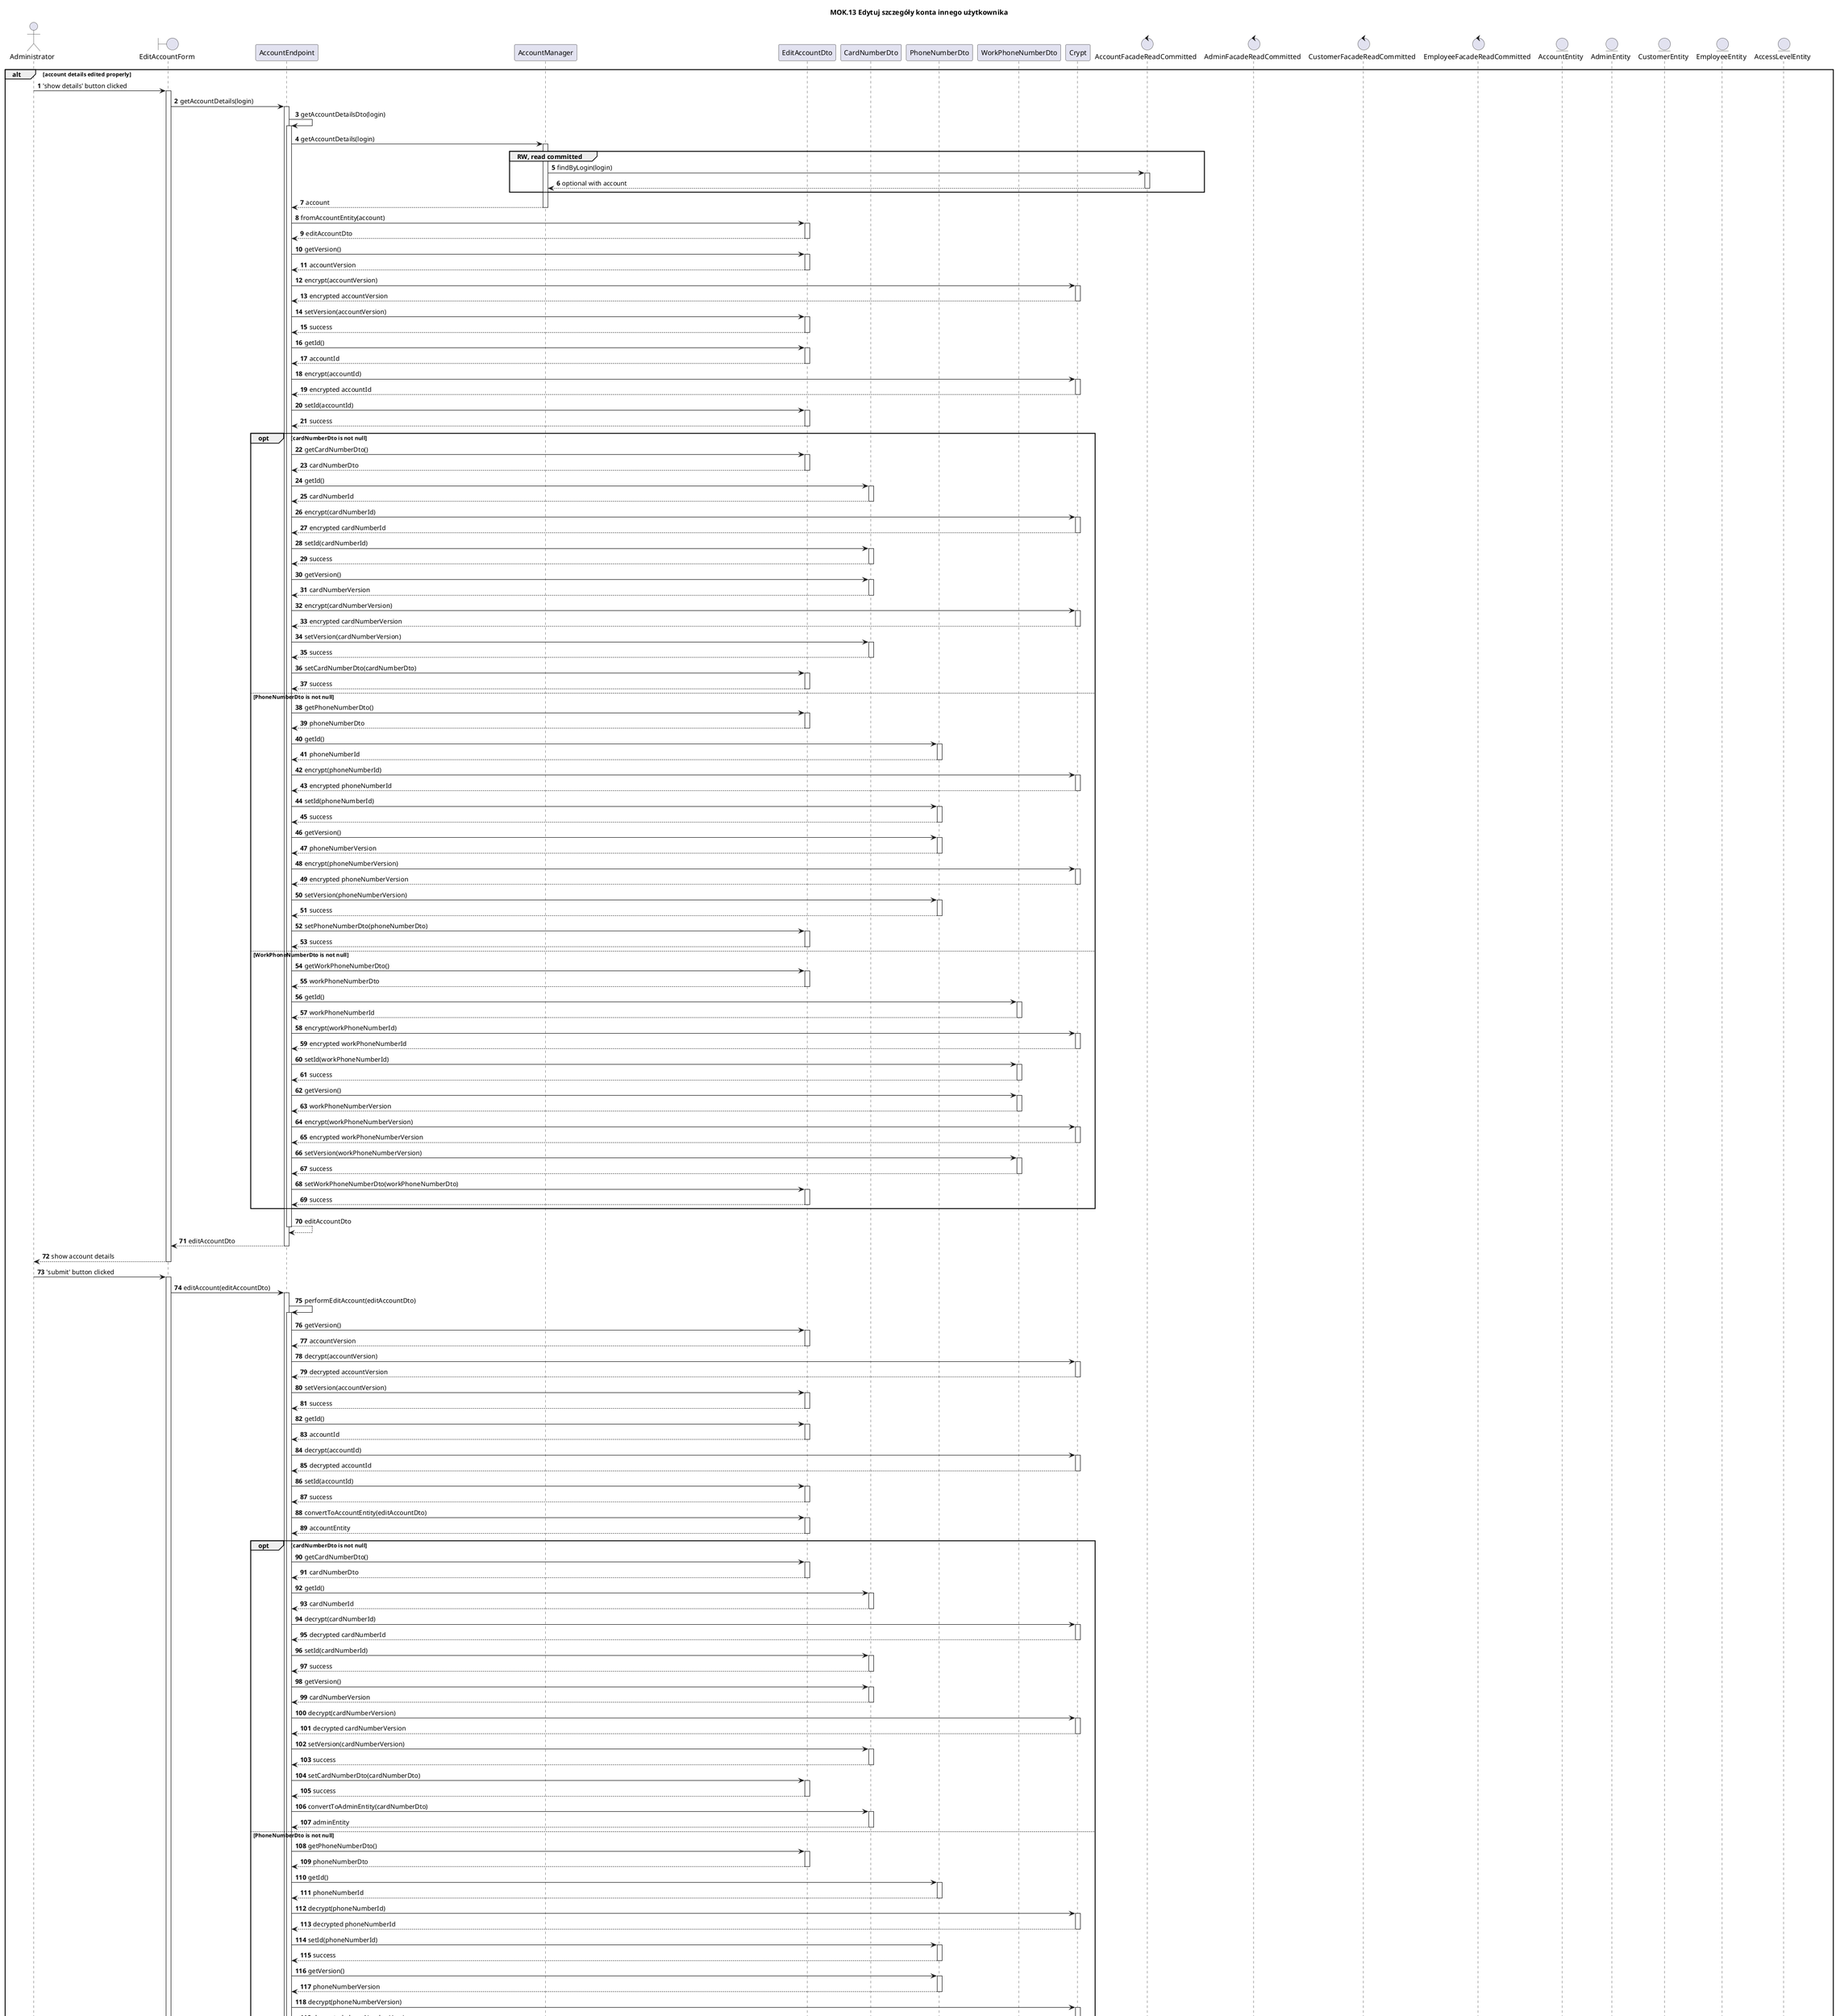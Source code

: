 @startuml

title MOK.13 Edytuj szczegóły konta innego użytkownika

autoactivate on
actor Administrator
boundary EditAccountForm
participant AccountEndpoint
participant AccountManager
participant EditAccountDto
participant CardNumberDto
participant PhoneNumberDto
participant WorkPhoneNumberDto
participant Crypt
control AccountFacadeReadCommitted as AccountFacade
control AdminFacadeReadCommitted as AdminFacade
control CustomerFacadeReadCommitted as CustomerFacade
control EmployeeFacadeReadCommitted as EmployeeFacade
entity AccountEntity
entity AdminEntity
entity CustomerEntity
entity EmployeeEntity
entity AccessLevelEntity

alt account details edited properly
autonumber
         Administrator -> EditAccountForm: 'show details' button clicked
             EditAccountForm -> AccountEndpoint: getAccountDetails(login)
                 AccountEndpoint -> AccountEndpoint: getAccountDetailsDto(login)
                     AccountEndpoint -> AccountManager: getAccountDetails(login)
                         group RW, read committed
                                 AccountManager -> AccountFacade: findByLogin(login)
                                 return optional with account
                         end
                     return account
                     AccountEndpoint -> EditAccountDto: fromAccountEntity(account)
                     return editAccountDto
                     AccountEndpoint -> EditAccountDto: getVersion()
                     return accountVersion
                     AccountEndpoint -> Crypt: encrypt(accountVersion)
                     return encrypted accountVersion
                     AccountEndpoint -> EditAccountDto: setVersion(accountVersion)
                     return success
                     AccountEndpoint -> EditAccountDto: getId()
                     return accountId
                     AccountEndpoint -> Crypt: encrypt(accountId)
                     return encrypted accountId
                     AccountEndpoint -> EditAccountDto: setId(accountId)
                     return success
                     opt cardNumberDto is not null
                         AccountEndpoint -> EditAccountDto: getCardNumberDto()
                         return cardNumberDto
                         AccountEndpoint -> CardNumberDto: getId()
                         return cardNumberId
                         AccountEndpoint -> Crypt: encrypt(cardNumberId)
                         return encrypted cardNumberId
                         AccountEndpoint -> CardNumberDto: setId(cardNumberId)
                         return success
                         AccountEndpoint -> CardNumberDto: getVersion()
                         return cardNumberVersion
                         AccountEndpoint -> Crypt: encrypt(cardNumberVersion)
                         return encrypted cardNumberVersion
                         AccountEndpoint -> CardNumberDto: setVersion(cardNumberVersion)
                         return success
                         AccountEndpoint -> EditAccountDto: setCardNumberDto(cardNumberDto)
                         return success
                     else PhoneNumberDto is not null
                         AccountEndpoint -> EditAccountDto: getPhoneNumberDto()
                         return phoneNumberDto
                         AccountEndpoint -> PhoneNumberDto: getId()
                         return phoneNumberId
                         AccountEndpoint -> Crypt: encrypt(phoneNumberId)
                         return encrypted phoneNumberId
                         AccountEndpoint -> PhoneNumberDto: setId(phoneNumberId)
                         return success
                         AccountEndpoint -> PhoneNumberDto: getVersion()
                         return phoneNumberVersion
                         AccountEndpoint -> Crypt: encrypt(phoneNumberVersion)
                         return encrypted phoneNumberVersion
                         AccountEndpoint -> PhoneNumberDto: setVersion(phoneNumberVersion)
                         return success
                         AccountEndpoint -> EditAccountDto: setPhoneNumberDto(phoneNumberDto)
                         return success
                     else WorkPhoneNumberDto is not null
                         AccountEndpoint -> EditAccountDto: getWorkPhoneNumberDto()
                         return workPhoneNumberDto
                         AccountEndpoint -> WorkPhoneNumberDto: getId()
                         return workPhoneNumberId
                         AccountEndpoint -> Crypt: encrypt(workPhoneNumberId)
                         return encrypted workPhoneNumberId
                         AccountEndpoint -> WorkPhoneNumberDto: setId(workPhoneNumberId)
                         return success
                         AccountEndpoint -> WorkPhoneNumberDto: getVersion()
                         return workPhoneNumberVersion
                         AccountEndpoint -> Crypt: encrypt(workPhoneNumberVersion)
                         return encrypted workPhoneNumberVersion
                         AccountEndpoint -> WorkPhoneNumberDto: setVersion(workPhoneNumberVersion)
                         return success
                         AccountEndpoint -> EditAccountDto: setWorkPhoneNumberDto(workPhoneNumberDto)
                         return success
                     end
                 return editAccountDto
             return editAccountDto
        return show account details
    Administrator -> EditAccountForm: 'submit' button clicked
        EditAccountForm -> AccountEndpoint: editAccount(editAccountDto)
            AccountEndpoint -> AccountEndpoint: performEditAccount(editAccountDto)
            AccountEndpoint -> EditAccountDto: getVersion()
            return accountVersion
            AccountEndpoint -> Crypt: decrypt(accountVersion)
            return decrypted accountVersion
            AccountEndpoint -> EditAccountDto: setVersion(accountVersion)
            return success
            AccountEndpoint -> EditAccountDto: getId()
            return accountId
            AccountEndpoint -> Crypt: decrypt(accountId)
            return decrypted accountId
            AccountEndpoint -> EditAccountDto: setId(accountId)
            return success
            AccountEndpoint -> EditAccountDto: convertToAccountEntity(editAccountDto)
            return accountEntity
            opt cardNumberDto is not null
                AccountEndpoint -> EditAccountDto: getCardNumberDto()
                return cardNumberDto
                AccountEndpoint -> CardNumberDto: getId()
                return cardNumberId
                AccountEndpoint -> Crypt: decrypt(cardNumberId)
                return decrypted cardNumberId
                AccountEndpoint -> CardNumberDto: setId(cardNumberId)
                return success
                AccountEndpoint -> CardNumberDto: getVersion()
                return cardNumberVersion
                AccountEndpoint -> Crypt: decrypt(cardNumberVersion)
                return decrypted cardNumberVersion
                AccountEndpoint -> CardNumberDto: setVersion(cardNumberVersion)
                return success
                AccountEndpoint -> EditAccountDto: setCardNumberDto(cardNumberDto)
                return success
                AccountEndpoint -> CardNumberDto: convertToAdminEntity(cardNumberDto)
                return adminEntity
            else PhoneNumberDto is not null
                AccountEndpoint -> EditAccountDto: getPhoneNumberDto()
                return phoneNumberDto
                AccountEndpoint -> PhoneNumberDto: getId()
                return phoneNumberId
                AccountEndpoint -> Crypt: decrypt(phoneNumberId)
                return decrypted phoneNumberId
                AccountEndpoint -> PhoneNumberDto: setId(phoneNumberId)
                return success
                AccountEndpoint -> PhoneNumberDto: getVersion()
                return phoneNumberVersion
                AccountEndpoint -> Crypt: decrypt(phoneNumberVersion)
                return decrypted phoneNumberVersion
                AccountEndpoint -> PhoneNumberDto: setVersion(phoneNumberVersion)
                return success
                AccountEndpoint -> EditAccountDto: setPhoneNumberDto(phoneNumberDto)
                return success
                AccountEndpoint -> PhoneNumberDto: convertToEmployeeEntity(phoneNumberDto)
                return employeeEntity
            else WorkPhoneNumberDto is not null
                AccountEndpoint -> EditAccountDto: getWorkPhoneNumberDto()
                return workPhoneNumberDto
                AccountEndpoint -> WorkPhoneNumberDto: getId()
                return workPhoneNumberId
                AccountEndpoint -> Crypt: decrypt(workPhoneNumberId)
                return decrypted workPhoneNumberId
                AccountEndpoint -> WorkPhoneNumberDto: setId(workPhoneNumberId)
                return success
                AccountEndpoint -> WorkPhoneNumberDto: getVersion()
                return workPhoneNumberVersion
                AccountEndpoint -> Crypt: decrypt(workPhoneNumberVersion)
                return decrypted workPhoneNumberVersion
                AccountEndpoint -> WorkPhoneNumberDto: setVersion(workPhoneNumberVersion)
                return success
                AccountEndpoint -> EditAccountDto: setWorkPhoneNumberDto(workPhoneNumberDto)
                return success
                AccountEndpoint -> WorkPhoneNumberDto: convertToCustomerEntity(workPhoneNumberDto)
                return customerEntity
            end
            AccountEndpoint -> AccountManager: editUserDetails(accountEntity, adminEntity, employeeEntity, customerEntity)
               group RW, read committed
                    AccountManager -> AccountEntity: getId()
                    return accountId
                    AccountManager -> AccountFacade: find(accountId)
                    return optional with account
                    AccountManager -> AccountEntity: copyNotChangedDataAccount(account, accountEntity)
                    return success
                    AccountManager -> AdminEntity: getCardNumber()
                    return cardNumber
                    AccountManager -> AdminFacade: findByCardNumber(cardNumber)
                    return optional with ownerAdminEntity
                    AccountManager -> AccountEntity: getLogin()
                    return editedAccountLogin
                    AccountManager -> AccountManager: checkUniqueCardNumber(ownerAdminEntity, editedAccountLogin)
                    return true

                    AccountManager -> CustomerEntity: getPhoneNumber()
                    return phoneNumber
                    AccountManager -> CustomerFacade: findByPhoneNumber(phoneNumber)
                    return optional with ownerCustomerEntity
                    AccountManager -> CustomerEntity: getLogin()
                    return editedAccountLogin
                    AccountManager -> AccountManager: checkUniquePhoneNumber(ownerCustomerEntity, editedAccountLogin)
                    return true

                    AccountManager -> EmployeeEntity: getCardNumber()
                    return workPhoneNumber
                    AccountManager -> EmployeeFacade: findByWorkPhoneNumber(workPhoneNumber)
                    return optional with ownerEmployeeEntity
                    AccountManager -> EmployeeEntity: getLogin()
                    return editedAccountLogin
                    AccountManager -> AccountManager: checkUniqueWorkPhoneNumber(ownerEmployeeEntity, editedAccountLogin)
                    return true

                    AccountManager -> AccountFacade: edit(accountEntity)
                    return success
                    AccountManager -> AccountEntity: getAccessLevels()
                    return accountAccessLevels
                    loop ent in accountAccessLevels
                        opt
                            AccountManager -> AccessLevelEntity: copyNotChangedDataAccessLevel(ent, adminEntity)
                            return success
                            AccountManager -> AdminFacade: edit(adminEntity)
                            return success
                        else
                            AccountManager -> AccessLevelEntity: copyNotChangedDataAccessLevel(ent, employeeEntity)
                            return success
                            AccountManager -> CustomerFacade: edit(employeeEntity)
                            return success
                        else
                            AccountManager -> AccessLevelEntity: copyNotChangedDataAccessLevel(ent, customerEntity)
                            return success
                            AccountManager -> EmployeeFacade: edit(customerEntity)
                            return success
                        end
                    end
                end
            return success
        return success
    return response code 200
 return success message
else invalid form input
autonumber
         Administrator -> EditAccountForm: 'show details' button clicked
             EditAccountForm -> AccountEndpoint: getAccountDetails(login)
                 AccountEndpoint -> AccountEndpoint: getAccountDetailsDto(login)
                     AccountEndpoint -> AccountManager: getAccountDetails(login)
                         group RW, read committed
                                 AccountManager -> AccountFacade: findByLogin(login)
                                 return optional with account
                         end
                     return account
                     AccountEndpoint -> EditAccountDto: fromAccountEntity(account)
                     return editAccountDto
                     AccountEndpoint -> EditAccountDto: getVersion()
                     return accountVersion
                     AccountEndpoint -> Crypt: encrypt(accountVersion)
                     return encrypted accountVersion
                     AccountEndpoint -> EditAccountDto: setVersion(accountVersion)
                     return success
                     AccountEndpoint -> EditAccountDto: getId()
                     return accountId
                     AccountEndpoint -> Crypt: encrypt(accountId)
                     return encrypted accountId
                     AccountEndpoint -> EditAccountDto: setId(accountId)
                     return success
                     opt cardNumberDto is not null
                         AccountEndpoint -> EditAccountDto: getCardNumberDto()
                         return cardNumberDto
                         AccountEndpoint -> CardNumberDto: getId()
                         return cardNumberId
                         AccountEndpoint -> Crypt: encrypt(cardNumberId)
                         return encrypted cardNumberId
                         AccountEndpoint -> CardNumberDto: setId(cardNumberId)
                         return success
                         AccountEndpoint -> CardNumberDto: getVersion()
                         return cardNumberVersion
                         AccountEndpoint -> Crypt: encrypt(cardNumberVersion)
                         return encrypted cardNumberVersion
                         AccountEndpoint -> CardNumberDto: setVersion(cardNumberVersion)
                         return success
                         AccountEndpoint -> EditAccountDto: setCardNumberDto(cardNumberDto)
                         return success
                     else PhoneNumberDto is not null
                         AccountEndpoint -> EditAccountDto: getPhoneNumberDto()
                         return phoneNumberDto
                         AccountEndpoint -> PhoneNumberDto: getId()
                         return phoneNumberId
                         AccountEndpoint -> Crypt: encrypt(phoneNumberId)
                         return encrypted phoneNumberId
                         AccountEndpoint -> PhoneNumberDto: setId(phoneNumberId)
                         return success
                         AccountEndpoint -> PhoneNumberDto: getVersion()
                         return phoneNumberVersion
                         AccountEndpoint -> Crypt: encrypt(phoneNumberVersion)
                         return encrypted phoneNumberVersion
                         AccountEndpoint -> PhoneNumberDto: setVersion(phoneNumberVersion)
                         return success
                         AccountEndpoint -> EditAccountDto: setPhoneNumberDto(phoneNumberDto)
                         return success
                     else WorkPhoneNumberDto is not null
                         AccountEndpoint -> EditAccountDto: getWorkPhoneNumberDto()
                         return workPhoneNumberDto
                         AccountEndpoint -> WorkPhoneNumberDto: getId()
                         return workPhoneNumberId
                         AccountEndpoint -> Crypt: encrypt(workPhoneNumberId)
                         return encrypted workPhoneNumberId
                         AccountEndpoint -> WorkPhoneNumberDto: setId(workPhoneNumberId)
                         return success
                         AccountEndpoint -> WorkPhoneNumberDto: getVersion()
                         return workPhoneNumberVersion
                         AccountEndpoint -> Crypt: encrypt(workPhoneNumberVersion)
                         return encrypted workPhoneNumberVersion
                         AccountEndpoint -> WorkPhoneNumberDto: setVersion(workPhoneNumberVersion)
                         return success
                         AccountEndpoint -> EditAccountDto: setWorkPhoneNumberDto(workPhoneNumberDto)
                         return success
                     end
                 return editAccountDto
             return editAccountDto
        return show account details
    Administrator -> EditAccountForm: 'submit' button clicked and confirmed
        EditAccountForm -> AccountEndpoint: editAccountDetails(accountDto)
        return status code 400
    return 'error' message
else invalid card number
autonumber
         Administrator -> EditAccountForm: 'show details' button clicked
             EditAccountForm -> AccountEndpoint: getAccountDetails(login)
                 AccountEndpoint -> AccountEndpoint: getAccountDetailsDto(login)
                     AccountEndpoint -> AccountManager: getAccountDetails(login)
                         group RW, read committed
                                 AccountManager -> AccountFacade: findByLogin(login)
                                 return optional with account
                         end
                     return account
                     AccountEndpoint -> EditAccountDto: fromAccountEntity(account)
                     return editAccountDto
                     AccountEndpoint -> EditAccountDto: getVersion()
                     return accountVersion
                     AccountEndpoint -> Crypt: encrypt(accountVersion)
                     return encrypted accountVersion
                     AccountEndpoint -> EditAccountDto: setVersion(accountVersion)
                     return success
                     AccountEndpoint -> EditAccountDto: getId()
                     return accountId
                     AccountEndpoint -> Crypt: encrypt(accountId)
                     return encrypted accountId
                     AccountEndpoint -> EditAccountDto: setId(accountId)
                     return success
                     opt cardNumberDto is not null
                         AccountEndpoint -> EditAccountDto: getCardNumberDto()
                         return cardNumberDto
                         AccountEndpoint -> CardNumberDto: getId()
                         return cardNumberId
                         AccountEndpoint -> Crypt: encrypt(cardNumberId)
                         return encrypted cardNumberId
                         AccountEndpoint -> CardNumberDto: setId(cardNumberId)
                         return success
                         AccountEndpoint -> CardNumberDto: getVersion()
                         return cardNumberVersion
                         AccountEndpoint -> Crypt: encrypt(cardNumberVersion)
                         return encrypted cardNumberVersion
                         AccountEndpoint -> CardNumberDto: setVersion(cardNumberVersion)
                         return success
                         AccountEndpoint -> EditAccountDto: setCardNumberDto(cardNumberDto)
                         return success
                     else PhoneNumberDto is not null
                         AccountEndpoint -> EditAccountDto: getPhoneNumberDto()
                         return phoneNumberDto
                         AccountEndpoint -> PhoneNumberDto: getId()
                         return phoneNumberId
                         AccountEndpoint -> Crypt: encrypt(phoneNumberId)
                         return encrypted phoneNumberId
                         AccountEndpoint -> PhoneNumberDto: setId(phoneNumberId)
                         return success
                         AccountEndpoint -> PhoneNumberDto: getVersion()
                         return phoneNumberVersion
                         AccountEndpoint -> Crypt: encrypt(phoneNumberVersion)
                         return encrypted phoneNumberVersion
                         AccountEndpoint -> PhoneNumberDto: setVersion(phoneNumberVersion)
                         return success
                         AccountEndpoint -> EditAccountDto: setPhoneNumberDto(phoneNumberDto)
                         return success
                     else WorkPhoneNumberDto is not null
                         AccountEndpoint -> EditAccountDto: getWorkPhoneNumberDto()
                         return workPhoneNumberDto
                         AccountEndpoint -> WorkPhoneNumberDto: getId()
                         return workPhoneNumberId
                         AccountEndpoint -> Crypt: encrypt(workPhoneNumberId)
                         return encrypted workPhoneNumberId
                         AccountEndpoint -> WorkPhoneNumberDto: setId(workPhoneNumberId)
                         return success
                         AccountEndpoint -> WorkPhoneNumberDto: getVersion()
                         return workPhoneNumberVersion
                         AccountEndpoint -> Crypt: encrypt(workPhoneNumberVersion)
                         return encrypted workPhoneNumberVersion
                         AccountEndpoint -> WorkPhoneNumberDto: setVersion(workPhoneNumberVersion)
                         return success
                         AccountEndpoint -> EditAccountDto: setWorkPhoneNumberDto(workPhoneNumberDto)
                         return success
                     end
                 return editAccountDto
             return editAccountDto
        return show account details
    Administrator -> EditAccountForm: 'submit' button clicked
        EditAccountForm -> AccountEndpoint: editAccount(editAccountDto)
            AccountEndpoint -> AccountEndpoint: performEditAccount(editAccountDto)
            AccountEndpoint -> EditAccountDto: getVersion()
            return accountVersion
            AccountEndpoint -> Crypt: decrypt(accountVersion)
            return decrypted accountVersion
            AccountEndpoint -> EditAccountDto: setVersion(accountVersion)
            return success
            AccountEndpoint -> EditAccountDto: getId()
            return accountId
            AccountEndpoint -> Crypt: decrypt(accountId)
            return decrypted accountId
            AccountEndpoint -> EditAccountDto: setId(accountId)
            return success
            AccountEndpoint -> EditAccountDto: convertToAccountEntity(editAccountDto)
            return accountEntity
            opt cardNumberDto is not null
                AccountEndpoint -> EditAccountDto: getCardNumberDto()
                return cardNumberDto
                AccountEndpoint -> CardNumberDto: getId()
                return cardNumberId
                AccountEndpoint -> Crypt: decrypt(cardNumberId)
                return decrypted cardNumberId
                AccountEndpoint -> CardNumberDto: setId(cardNumberId)
                return success
                AccountEndpoint -> CardNumberDto: getVersion()
                return cardNumberVersion
                AccountEndpoint -> Crypt: decrypt(cardNumberVersion)
                return decrypted cardNumberVersion
                AccountEndpoint -> CardNumberDto: setVersion(cardNumberVersion)
                return success
                AccountEndpoint -> EditAccountDto: setCardNumberDto(cardNumberDto)
                return success
                AccountEndpoint -> CardNumberDto: convertToAdminEntity(cardNumberDto)
                return adminEntity
            else PhoneNumberDto is not null
                AccountEndpoint -> EditAccountDto: getPhoneNumberDto()
                return phoneNumberDto
                AccountEndpoint -> PhoneNumberDto: getId()
                return phoneNumberId
                AccountEndpoint -> Crypt: decrypt(phoneNumberId)
                return decrypted phoneNumberId
                AccountEndpoint -> PhoneNumberDto: setId(phoneNumberId)
                return success
                AccountEndpoint -> PhoneNumberDto: getVersion()
                return phoneNumberVersion
                AccountEndpoint -> Crypt: decrypt(phoneNumberVersion)
                return decrypted phoneNumberVersion
                AccountEndpoint -> PhoneNumberDto: setVersion(phoneNumberVersion)
                return success
                AccountEndpoint -> EditAccountDto: setPhoneNumberDto(phoneNumberDto)
                return success
                AccountEndpoint -> PhoneNumberDto: convertToEmployeeEntity(phoneNumberDto)
                return employeeEntity
            else WorkPhoneNumberDto is not null
                AccountEndpoint -> EditAccountDto: getWorkPhoneNumberDto()
                return workPhoneNumberDto
                AccountEndpoint -> WorkPhoneNumberDto: getId()
                return workPhoneNumberId
                AccountEndpoint -> Crypt: decrypt(workPhoneNumberId)
                return decrypted workPhoneNumberId
                AccountEndpoint -> WorkPhoneNumberDto: setId(workPhoneNumberId)
                return success
                AccountEndpoint -> WorkPhoneNumberDto: getVersion()
                return workPhoneNumberVersion
                AccountEndpoint -> Crypt: decrypt(workPhoneNumberVersion)
                return decrypted workPhoneNumberVersion
                AccountEndpoint -> WorkPhoneNumberDto: setVersion(workPhoneNumberVersion)
                return success
                AccountEndpoint -> EditAccountDto: setWorkPhoneNumberDto(workPhoneNumberDto)
                return success
                AccountEndpoint -> WorkPhoneNumberDto: convertToCustomerEntity(workPhoneNumberDto)
                return customerEntity
            end
            AccountEndpoint -> AccountManager: editUserDetails(accountEntity, adminEntity, employeeEntity, customerEntity)
               group RW, read committed
                    AccountManager -> AccountEntity: getId()
                    return accountId
                    AccountManager -> AccountFacade: find(accountId)
                    return optional with account
                    AccountManager -> AccountEntity: copyNotChangedDataAccount(account, accountEntity)
                    return success
                    AccountManager -> AdminEntity: getCardNumber()
                    return cardNumber
                    AccountManager -> AdminFacade: findByCardNumber(cardNumber)
                    return optional with ownerAdminEntity
                    AccountManager -> AccountEntity: getLogin()
                    return editedAccountLogin
                    AccountManager -> AccountManager: checkUniqueCardNumber(ownerAdminEntity, editedAccountLogin)
                    return false
                end
            return failed
        return failed
    return response code 400
 return error message
else invalid phone number
autonumber
         Administrator -> EditAccountForm: 'show details' button clicked
             EditAccountForm -> AccountEndpoint: getAccountDetails(login)
                 AccountEndpoint -> AccountEndpoint: getAccountDetailsDto(login)
                     AccountEndpoint -> AccountManager: getAccountDetails(login)
                         group RW, read committed
                                 AccountManager -> AccountFacade: findByLogin(login)
                                 return optional with account
                         end
                     return account
                     AccountEndpoint -> EditAccountDto: fromAccountEntity(account)
                     return editAccountDto
                     AccountEndpoint -> EditAccountDto: getVersion()
                     return accountVersion
                     AccountEndpoint -> Crypt: encrypt(accountVersion)
                     return encrypted accountVersion
                     AccountEndpoint -> EditAccountDto: setVersion(accountVersion)
                     return success
                     AccountEndpoint -> EditAccountDto: getId()
                     return accountId
                     AccountEndpoint -> Crypt: encrypt(accountId)
                     return encrypted accountId
                     AccountEndpoint -> EditAccountDto: setId(accountId)
                     return success
                     opt cardNumberDto is not null
                         AccountEndpoint -> EditAccountDto: getCardNumberDto()
                         return cardNumberDto
                         AccountEndpoint -> CardNumberDto: getId()
                         return cardNumberId
                         AccountEndpoint -> Crypt: encrypt(cardNumberId)
                         return encrypted cardNumberId
                         AccountEndpoint -> CardNumberDto: setId(cardNumberId)
                         return success
                         AccountEndpoint -> CardNumberDto: getVersion()
                         return cardNumberVersion
                         AccountEndpoint -> Crypt: encrypt(cardNumberVersion)
                         return encrypted cardNumberVersion
                         AccountEndpoint -> CardNumberDto: setVersion(cardNumberVersion)
                         return success
                         AccountEndpoint -> EditAccountDto: setCardNumberDto(cardNumberDto)
                         return success
                     else PhoneNumberDto is not null
                         AccountEndpoint -> EditAccountDto: getPhoneNumberDto()
                         return phoneNumberDto
                         AccountEndpoint -> PhoneNumberDto: getId()
                         return phoneNumberId
                         AccountEndpoint -> Crypt: encrypt(phoneNumberId)
                         return encrypted phoneNumberId
                         AccountEndpoint -> PhoneNumberDto: setId(phoneNumberId)
                         return success
                         AccountEndpoint -> PhoneNumberDto: getVersion()
                         return phoneNumberVersion
                         AccountEndpoint -> Crypt: encrypt(phoneNumberVersion)
                         return encrypted phoneNumberVersion
                         AccountEndpoint -> PhoneNumberDto: setVersion(phoneNumberVersion)
                         return success
                         AccountEndpoint -> EditAccountDto: setPhoneNumberDto(phoneNumberDto)
                         return success
                     else WorkPhoneNumberDto is not null
                         AccountEndpoint -> EditAccountDto: getWorkPhoneNumberDto()
                         return workPhoneNumberDto
                         AccountEndpoint -> WorkPhoneNumberDto: getId()
                         return workPhoneNumberId
                         AccountEndpoint -> Crypt: encrypt(workPhoneNumberId)
                         return encrypted workPhoneNumberId
                         AccountEndpoint -> WorkPhoneNumberDto: setId(workPhoneNumberId)
                         return success
                         AccountEndpoint -> WorkPhoneNumberDto: getVersion()
                         return workPhoneNumberVersion
                         AccountEndpoint -> Crypt: encrypt(workPhoneNumberVersion)
                         return encrypted workPhoneNumberVersion
                         AccountEndpoint -> WorkPhoneNumberDto: setVersion(workPhoneNumberVersion)
                         return success
                         AccountEndpoint -> EditAccountDto: setWorkPhoneNumberDto(workPhoneNumberDto)
                         return success
                     end
                 return editAccountDto
             return editAccountDto
        return show account details
    Administrator -> EditAccountForm: 'submit' button clicked
        EditAccountForm -> AccountEndpoint: editAccount(editAccountDto)
            AccountEndpoint -> AccountEndpoint: performEditAccount(editAccountDto)
            AccountEndpoint -> EditAccountDto: getVersion()
            return accountVersion
            AccountEndpoint -> Crypt: decrypt(accountVersion)
            return decrypted accountVersion
            AccountEndpoint -> EditAccountDto: setVersion(accountVersion)
            return success
            AccountEndpoint -> EditAccountDto: getId()
            return accountId
            AccountEndpoint -> Crypt: decrypt(accountId)
            return decrypted accountId
            AccountEndpoint -> EditAccountDto: setId(accountId)
            return success
            AccountEndpoint -> EditAccountDto: convertToAccountEntity(editAccountDto)
            return accountEntity
            opt cardNumberDto is not null
                AccountEndpoint -> EditAccountDto: getCardNumberDto()
                return cardNumberDto
                AccountEndpoint -> CardNumberDto: getId()
                return cardNumberId
                AccountEndpoint -> Crypt: decrypt(cardNumberId)
                return decrypted cardNumberId
                AccountEndpoint -> CardNumberDto: setId(cardNumberId)
                return success
                AccountEndpoint -> CardNumberDto: getVersion()
                return cardNumberVersion
                AccountEndpoint -> Crypt: decrypt(cardNumberVersion)
                return decrypted cardNumberVersion
                AccountEndpoint -> CardNumberDto: setVersion(cardNumberVersion)
                return success
                AccountEndpoint -> EditAccountDto: setCardNumberDto(cardNumberDto)
                return success
                AccountEndpoint -> CardNumberDto: convertToAdminEntity(cardNumberDto)
                return adminEntity
            else PhoneNumberDto is not null
                AccountEndpoint -> EditAccountDto: getPhoneNumberDto()
                return phoneNumberDto
                AccountEndpoint -> PhoneNumberDto: getId()
                return phoneNumberId
                AccountEndpoint -> Crypt: decrypt(phoneNumberId)
                return decrypted phoneNumberId
                AccountEndpoint -> PhoneNumberDto: setId(phoneNumberId)
                return success
                AccountEndpoint -> PhoneNumberDto: getVersion()
                return phoneNumberVersion
                AccountEndpoint -> Crypt: decrypt(phoneNumberVersion)
                return decrypted phoneNumberVersion
                AccountEndpoint -> PhoneNumberDto: setVersion(phoneNumberVersion)
                return success
                AccountEndpoint -> EditAccountDto: setPhoneNumberDto(phoneNumberDto)
                return success
                AccountEndpoint -> PhoneNumberDto: convertToEmployeeEntity(phoneNumberDto)
                return employeeEntity
            else WorkPhoneNumberDto is not null
                AccountEndpoint -> EditAccountDto: getWorkPhoneNumberDto()
                return workPhoneNumberDto
                AccountEndpoint -> WorkPhoneNumberDto: getId()
                return workPhoneNumberId
                AccountEndpoint -> Crypt: decrypt(workPhoneNumberId)
                return decrypted workPhoneNumberId
                AccountEndpoint -> WorkPhoneNumberDto: setId(workPhoneNumberId)
                return success
                AccountEndpoint -> WorkPhoneNumberDto: getVersion()
                return workPhoneNumberVersion
                AccountEndpoint -> Crypt: decrypt(workPhoneNumberVersion)
                return decrypted workPhoneNumberVersion
                AccountEndpoint -> WorkPhoneNumberDto: setVersion(workPhoneNumberVersion)
                return success
                AccountEndpoint -> EditAccountDto: setWorkPhoneNumberDto(workPhoneNumberDto)
                return success
                AccountEndpoint -> WorkPhoneNumberDto: convertToCustomerEntity(workPhoneNumberDto)
                return customerEntity
            end
            AccountEndpoint -> AccountManager: editUserDetails(accountEntity, adminEntity, employeeEntity, customerEntity)
               group RW, read committed
                    AccountManager -> AccountEntity: getId()
                    return accountId
                    AccountManager -> AccountFacade: find(accountId)
                    return optional with account
                    AccountManager -> AccountEntity: copyNotChangedDataAccount(account, accountEntity)
                    return success
                    AccountManager -> AdminEntity: getCardNumber()
                    return cardNumber
                    AccountManager -> AdminFacade: findByCardNumber(cardNumber)
                    return optional with ownerAdminEntity
                    AccountManager -> AccountEntity: getLogin()
                    return editedAccountLogin
                    AccountManager -> AccountManager: checkUniqueCardNumber(ownerAdminEntity, editedAccountLogin)
                    return true

                    AccountManager -> CustomerEntity: getPhoneNumber()
                    return phoneNumber
                    AccountManager -> CustomerFacade: findByPhoneNumber(phoneNumber)
                    return optional with ownerCustomerEntity
                    AccountManager -> CustomerEntity: getLogin()
                    return editedAccountLogin
                    AccountManager -> AccountManager: checkUniquePhoneNumber(ownerCustomerEntity, editedAccountLogin)
                    return false
                end
            return failed
        return failed
    return response code 400
 return error message
else invalid work phone number
autonumber
         Administrator -> EditAccountForm: 'show details' button clicked
             EditAccountForm -> AccountEndpoint: getAccountDetails(login)
                 AccountEndpoint -> AccountEndpoint: getAccountDetailsDto(login)
                     AccountEndpoint -> AccountManager: getAccountDetails(login)
                         group RW, read committed
                                 AccountManager -> AccountFacade: findByLogin(login)
                                 return optional with account
                         end
                     return account
                     AccountEndpoint -> EditAccountDto: fromAccountEntity(account)
                     return editAccountDto
                     AccountEndpoint -> EditAccountDto: getVersion()
                     return accountVersion
                     AccountEndpoint -> Crypt: encrypt(accountVersion)
                     return encrypted accountVersion
                     AccountEndpoint -> EditAccountDto: setVersion(accountVersion)
                     return success
                     AccountEndpoint -> EditAccountDto: getId()
                     return accountId
                     AccountEndpoint -> Crypt: encrypt(accountId)
                     return encrypted accountId
                     AccountEndpoint -> EditAccountDto: setId(accountId)
                     return success
                     opt cardNumberDto is not null
                         AccountEndpoint -> EditAccountDto: getCardNumberDto()
                         return cardNumberDto
                         AccountEndpoint -> CardNumberDto: getId()
                         return cardNumberId
                         AccountEndpoint -> Crypt: encrypt(cardNumberId)
                         return encrypted cardNumberId
                         AccountEndpoint -> CardNumberDto: setId(cardNumberId)
                         return success
                         AccountEndpoint -> CardNumberDto: getVersion()
                         return cardNumberVersion
                         AccountEndpoint -> Crypt: encrypt(cardNumberVersion)
                         return encrypted cardNumberVersion
                         AccountEndpoint -> CardNumberDto: setVersion(cardNumberVersion)
                         return success
                         AccountEndpoint -> EditAccountDto: setCardNumberDto(cardNumberDto)
                         return success
                     else PhoneNumberDto is not null
                         AccountEndpoint -> EditAccountDto: getPhoneNumberDto()
                         return phoneNumberDto
                         AccountEndpoint -> PhoneNumberDto: getId()
                         return phoneNumberId
                         AccountEndpoint -> Crypt: encrypt(phoneNumberId)
                         return encrypted phoneNumberId
                         AccountEndpoint -> PhoneNumberDto: setId(phoneNumberId)
                         return success
                         AccountEndpoint -> PhoneNumberDto: getVersion()
                         return phoneNumberVersion
                         AccountEndpoint -> Crypt: encrypt(phoneNumberVersion)
                         return encrypted phoneNumberVersion
                         AccountEndpoint -> PhoneNumberDto: setVersion(phoneNumberVersion)
                         return success
                         AccountEndpoint -> EditAccountDto: setPhoneNumberDto(phoneNumberDto)
                         return success
                     else WorkPhoneNumberDto is not null
                         AccountEndpoint -> EditAccountDto: getWorkPhoneNumberDto()
                         return workPhoneNumberDto
                         AccountEndpoint -> WorkPhoneNumberDto: getId()
                         return workPhoneNumberId
                         AccountEndpoint -> Crypt: encrypt(workPhoneNumberId)
                         return encrypted workPhoneNumberId
                         AccountEndpoint -> WorkPhoneNumberDto: setId(workPhoneNumberId)
                         return success
                         AccountEndpoint -> WorkPhoneNumberDto: getVersion()
                         return workPhoneNumberVersion
                         AccountEndpoint -> Crypt: encrypt(workPhoneNumberVersion)
                         return encrypted workPhoneNumberVersion
                         AccountEndpoint -> WorkPhoneNumberDto: setVersion(workPhoneNumberVersion)
                         return success
                         AccountEndpoint -> EditAccountDto: setWorkPhoneNumberDto(workPhoneNumberDto)
                         return success
                     end
                 return editAccountDto
             return editAccountDto
        return show account details
    Administrator -> EditAccountForm: 'submit' button clicked
        EditAccountForm -> AccountEndpoint: editAccount(editAccountDto)
            AccountEndpoint -> AccountEndpoint: performEditAccount(editAccountDto)
            AccountEndpoint -> EditAccountDto: getVersion()
            return accountVersion
            AccountEndpoint -> Crypt: decrypt(accountVersion)
            return decrypted accountVersion
            AccountEndpoint -> EditAccountDto: setVersion(accountVersion)
            return success
            AccountEndpoint -> EditAccountDto: getId()
            return accountId
            AccountEndpoint -> Crypt: decrypt(accountId)
            return decrypted accountId
            AccountEndpoint -> EditAccountDto: setId(accountId)
            return success
            AccountEndpoint -> EditAccountDto: convertToAccountEntity(editAccountDto)
            return accountEntity
            opt cardNumberDto is not null
                AccountEndpoint -> EditAccountDto: getCardNumberDto()
                return cardNumberDto
                AccountEndpoint -> CardNumberDto: getId()
                return cardNumberId
                AccountEndpoint -> Crypt: decrypt(cardNumberId)
                return decrypted cardNumberId
                AccountEndpoint -> CardNumberDto: setId(cardNumberId)
                return success
                AccountEndpoint -> CardNumberDto: getVersion()
                return cardNumberVersion
                AccountEndpoint -> Crypt: decrypt(cardNumberVersion)
                return decrypted cardNumberVersion
                AccountEndpoint -> CardNumberDto: setVersion(cardNumberVersion)
                return success
                AccountEndpoint -> EditAccountDto: setCardNumberDto(cardNumberDto)
                return success
                AccountEndpoint -> CardNumberDto: convertToAdminEntity(cardNumberDto)
                return adminEntity
            else PhoneNumberDto is not null
                AccountEndpoint -> EditAccountDto: getPhoneNumberDto()
                return phoneNumberDto
                AccountEndpoint -> PhoneNumberDto: getId()
                return phoneNumberId
                AccountEndpoint -> Crypt: decrypt(phoneNumberId)
                return decrypted phoneNumberId
                AccountEndpoint -> PhoneNumberDto: setId(phoneNumberId)
                return success
                AccountEndpoint -> PhoneNumberDto: getVersion()
                return phoneNumberVersion
                AccountEndpoint -> Crypt: decrypt(phoneNumberVersion)
                return decrypted phoneNumberVersion
                AccountEndpoint -> PhoneNumberDto: setVersion(phoneNumberVersion)
                return success
                AccountEndpoint -> EditAccountDto: setPhoneNumberDto(phoneNumberDto)
                return success
                AccountEndpoint -> PhoneNumberDto: convertToEmployeeEntity(phoneNumberDto)
                return employeeEntity
            else WorkPhoneNumberDto is not null
                AccountEndpoint -> EditAccountDto: getWorkPhoneNumberDto()
                return workPhoneNumberDto
                AccountEndpoint -> WorkPhoneNumberDto: getId()
                return workPhoneNumberId
                AccountEndpoint -> Crypt: decrypt(workPhoneNumberId)
                return decrypted workPhoneNumberId
                AccountEndpoint -> WorkPhoneNumberDto: setId(workPhoneNumberId)
                return success
                AccountEndpoint -> WorkPhoneNumberDto: getVersion()
                return workPhoneNumberVersion
                AccountEndpoint -> Crypt: decrypt(workPhoneNumberVersion)
                return decrypted workPhoneNumberVersion
                AccountEndpoint -> WorkPhoneNumberDto: setVersion(workPhoneNumberVersion)
                return success
                AccountEndpoint -> EditAccountDto: setWorkPhoneNumberDto(workPhoneNumberDto)
                return success
                AccountEndpoint -> WorkPhoneNumberDto: convertToCustomerEntity(workPhoneNumberDto)
                return customerEntity
            end
            AccountEndpoint -> AccountManager: editUserDetails(accountEntity, adminEntity, employeeEntity, customerEntity)
               group RW, read committed
                    AccountManager -> AccountEntity: getId()
                    return accountId
                    AccountManager -> AccountFacade: find(accountId)
                    return optional with account
                    AccountManager -> AccountEntity: copyNotChangedDataAccount(account, accountEntity)
                    return success
                    AccountManager -> AdminEntity: getCardNumber()
                    return cardNumber
                    AccountManager -> AdminFacade: findByCardNumber(cardNumber)
                    return optional with ownerAdminEntity
                    AccountManager -> AccountEntity: getLogin()
                    return editedAccountLogin
                    AccountManager -> AccountManager: checkUniqueCardNumber(ownerAdminEntity, editedAccountLogin)
                    return true

                    AccountManager -> CustomerEntity: getPhoneNumber()
                    return phoneNumber
                    AccountManager -> CustomerFacade: findByPhoneNumber(phoneNumber)
                    return optional with ownerCustomerEntity
                    AccountManager -> CustomerEntity: getLogin()
                    return editedAccountLogin
                    AccountManager -> AccountManager: checkUniquePhoneNumber(ownerCustomerEntity, editedAccountLogin)
                    return true

                    AccountManager -> EmployeeEntity: getCardNumber()
                    return workPhoneNumber
                    AccountManager -> EmployeeFacade: findByWorkPhoneNumber(workPhoneNumber)
                    return optional with ownerEmployeeEntity
                    AccountManager -> EmployeeEntity: getLogin()
                    return editedAccountLogin
                    AccountManager -> AccountManager: checkUniqueWorkPhoneNumber(ownerEmployeeEntity, editedAccountLogin)
                    return false
                end
            return failed
        return failed
    return response code 400
 return error message
else account does not exist
autonumber
         Administrator -> EditAccountForm: 'show details' button clicked
             EditAccountForm -> AccountEndpoint: getAccountDetails(login)
                 AccountEndpoint -> AccountEndpoint: getAccountDetailsDto(login)
                     AccountEndpoint -> AccountManager: getAccountDetails(login)
                         group RW, read committed
                                 AccountManager -> AccountFacade: findByLogin(login)
                                 return optional with account
                         end
                     return account
                     AccountEndpoint -> EditAccountDto: fromAccountEntity(account)
                     return editAccountDto
                     AccountEndpoint -> EditAccountDto: getVersion()
                     return accountVersion
                     AccountEndpoint -> Crypt: encrypt(accountVersion)
                     return encrypted accountVersion
                     AccountEndpoint -> EditAccountDto: setVersion(accountVersion)
                     return success
                     AccountEndpoint -> EditAccountDto: getId()
                     return accountId
                     AccountEndpoint -> Crypt: encrypt(accountId)
                     return encrypted accountId
                     AccountEndpoint -> EditAccountDto: setId(accountId)
                     return success
                     opt cardNumberDto is not null
                         AccountEndpoint -> EditAccountDto: getCardNumberDto()
                         return cardNumberDto
                         AccountEndpoint -> CardNumberDto: getId()
                         return cardNumberId
                         AccountEndpoint -> Crypt: encrypt(cardNumberId)
                         return encrypted cardNumberId
                         AccountEndpoint -> CardNumberDto: setId(cardNumberId)
                         return success
                         AccountEndpoint -> CardNumberDto: getVersion()
                         return cardNumberVersion
                         AccountEndpoint -> Crypt: encrypt(cardNumberVersion)
                         return encrypted cardNumberVersion
                         AccountEndpoint -> CardNumberDto: setVersion(cardNumberVersion)
                         return success
                         AccountEndpoint -> EditAccountDto: setCardNumberDto(cardNumberDto)
                         return success
                     else PhoneNumberDto is not null
                         AccountEndpoint -> EditAccountDto: getPhoneNumberDto()
                         return phoneNumberDto
                         AccountEndpoint -> PhoneNumberDto: getId()
                         return phoneNumberId
                         AccountEndpoint -> Crypt: encrypt(phoneNumberId)
                         return encrypted phoneNumberId
                         AccountEndpoint -> PhoneNumberDto: setId(phoneNumberId)
                         return success
                         AccountEndpoint -> PhoneNumberDto: getVersion()
                         return phoneNumberVersion
                         AccountEndpoint -> Crypt: encrypt(phoneNumberVersion)
                         return encrypted phoneNumberVersion
                         AccountEndpoint -> PhoneNumberDto: setVersion(phoneNumberVersion)
                         return success
                         AccountEndpoint -> EditAccountDto: setPhoneNumberDto(phoneNumberDto)
                         return success
                     else WorkPhoneNumberDto is not null
                         AccountEndpoint -> EditAccountDto: getWorkPhoneNumberDto()
                         return workPhoneNumberDto
                         AccountEndpoint -> WorkPhoneNumberDto: getId()
                         return workPhoneNumberId
                         AccountEndpoint -> Crypt: encrypt(workPhoneNumberId)
                         return encrypted workPhoneNumberId
                         AccountEndpoint -> WorkPhoneNumberDto: setId(workPhoneNumberId)
                         return success
                         AccountEndpoint -> WorkPhoneNumberDto: getVersion()
                         return workPhoneNumberVersion
                         AccountEndpoint -> Crypt: encrypt(workPhoneNumberVersion)
                         return encrypted workPhoneNumberVersion
                         AccountEndpoint -> WorkPhoneNumberDto: setVersion(workPhoneNumberVersion)
                         return success
                         AccountEndpoint -> EditAccountDto: setWorkPhoneNumberDto(workPhoneNumberDto)
                         return success
                     end
                 return editAccountDto
             return editAccountDto
        return show account details
    Administrator -> EditAccountForm: 'submit' button clicked
        EditAccountForm -> AccountEndpoint: editAccount(editAccountDto)
            AccountEndpoint -> AccountEndpoint: performEditAccount(editAccountDto)
            AccountEndpoint -> EditAccountDto: getVersion()
            return accountVersion
            AccountEndpoint -> Crypt: decrypt(accountVersion)
            return decrypted accountVersion
            AccountEndpoint -> EditAccountDto: setVersion(accountVersion)
            return success
            AccountEndpoint -> EditAccountDto: getId()
            return accountId
            AccountEndpoint -> Crypt: decrypt(accountId)
            return decrypted accountId
            AccountEndpoint -> EditAccountDto: setId(accountId)
            return success
            AccountEndpoint -> EditAccountDto: convertToAccountEntity(editAccountDto)
            return accountEntity
            opt cardNumberDto is not null
                AccountEndpoint -> EditAccountDto: getCardNumberDto()
                return cardNumberDto
                AccountEndpoint -> CardNumberDto: getId()
                return cardNumberId
                AccountEndpoint -> Crypt: decrypt(cardNumberId)
                return decrypted cardNumberId
                AccountEndpoint -> CardNumberDto: setId(cardNumberId)
                return success
                AccountEndpoint -> CardNumberDto: getVersion()
                return cardNumberVersion
                AccountEndpoint -> Crypt: decrypt(cardNumberVersion)
                return decrypted cardNumberVersion
                AccountEndpoint -> CardNumberDto: setVersion(cardNumberVersion)
                return success
                AccountEndpoint -> EditAccountDto: setCardNumberDto(cardNumberDto)
                return success
                AccountEndpoint -> CardNumberDto: convertToAdminEntity(cardNumberDto)
                return adminEntity
            else PhoneNumberDto is not null
                AccountEndpoint -> EditAccountDto: getPhoneNumberDto()
                return phoneNumberDto
                AccountEndpoint -> PhoneNumberDto: getId()
                return phoneNumberId
                AccountEndpoint -> Crypt: decrypt(phoneNumberId)
                return decrypted phoneNumberId
                AccountEndpoint -> PhoneNumberDto: setId(phoneNumberId)
                return success
                AccountEndpoint -> PhoneNumberDto: getVersion()
                return phoneNumberVersion
                AccountEndpoint -> Crypt: decrypt(phoneNumberVersion)
                return decrypted phoneNumberVersion
                AccountEndpoint -> PhoneNumberDto: setVersion(phoneNumberVersion)
                return success
                AccountEndpoint -> EditAccountDto: setPhoneNumberDto(phoneNumberDto)
                return success
                AccountEndpoint -> PhoneNumberDto: convertToEmployeeEntity(phoneNumberDto)
                return employeeEntity
            else WorkPhoneNumberDto is not null
                AccountEndpoint -> EditAccountDto: getWorkPhoneNumberDto()
                return workPhoneNumberDto
                AccountEndpoint -> WorkPhoneNumberDto: getId()
                return workPhoneNumberId
                AccountEndpoint -> Crypt: decrypt(workPhoneNumberId)
                return decrypted workPhoneNumberId
                AccountEndpoint -> WorkPhoneNumberDto: setId(workPhoneNumberId)
                return success
                AccountEndpoint -> WorkPhoneNumberDto: getVersion()
                return workPhoneNumberVersion
                AccountEndpoint -> Crypt: decrypt(workPhoneNumberVersion)
                return decrypted workPhoneNumberVersion
                AccountEndpoint -> WorkPhoneNumberDto: setVersion(workPhoneNumberVersion)
                return success
                AccountEndpoint -> EditAccountDto: setWorkPhoneNumberDto(workPhoneNumberDto)
                return success
                AccountEndpoint -> WorkPhoneNumberDto: convertToCustomerEntity(workPhoneNumberDto)
                return customerEntity
            end
            AccountEndpoint -> AccountManager: editUserDetails(accountEntity, adminEntity, employeeEntity, customerEntity)
               group RW, read committed
                    AccountManager -> AccountEntity: getId()
                    return accountId
                    AccountManager -> AccountFacade: find(accountId)
                    return empty optional
               end
               return failed
            return failed
        return response code 400
     return account does not exist message
end

@enduml